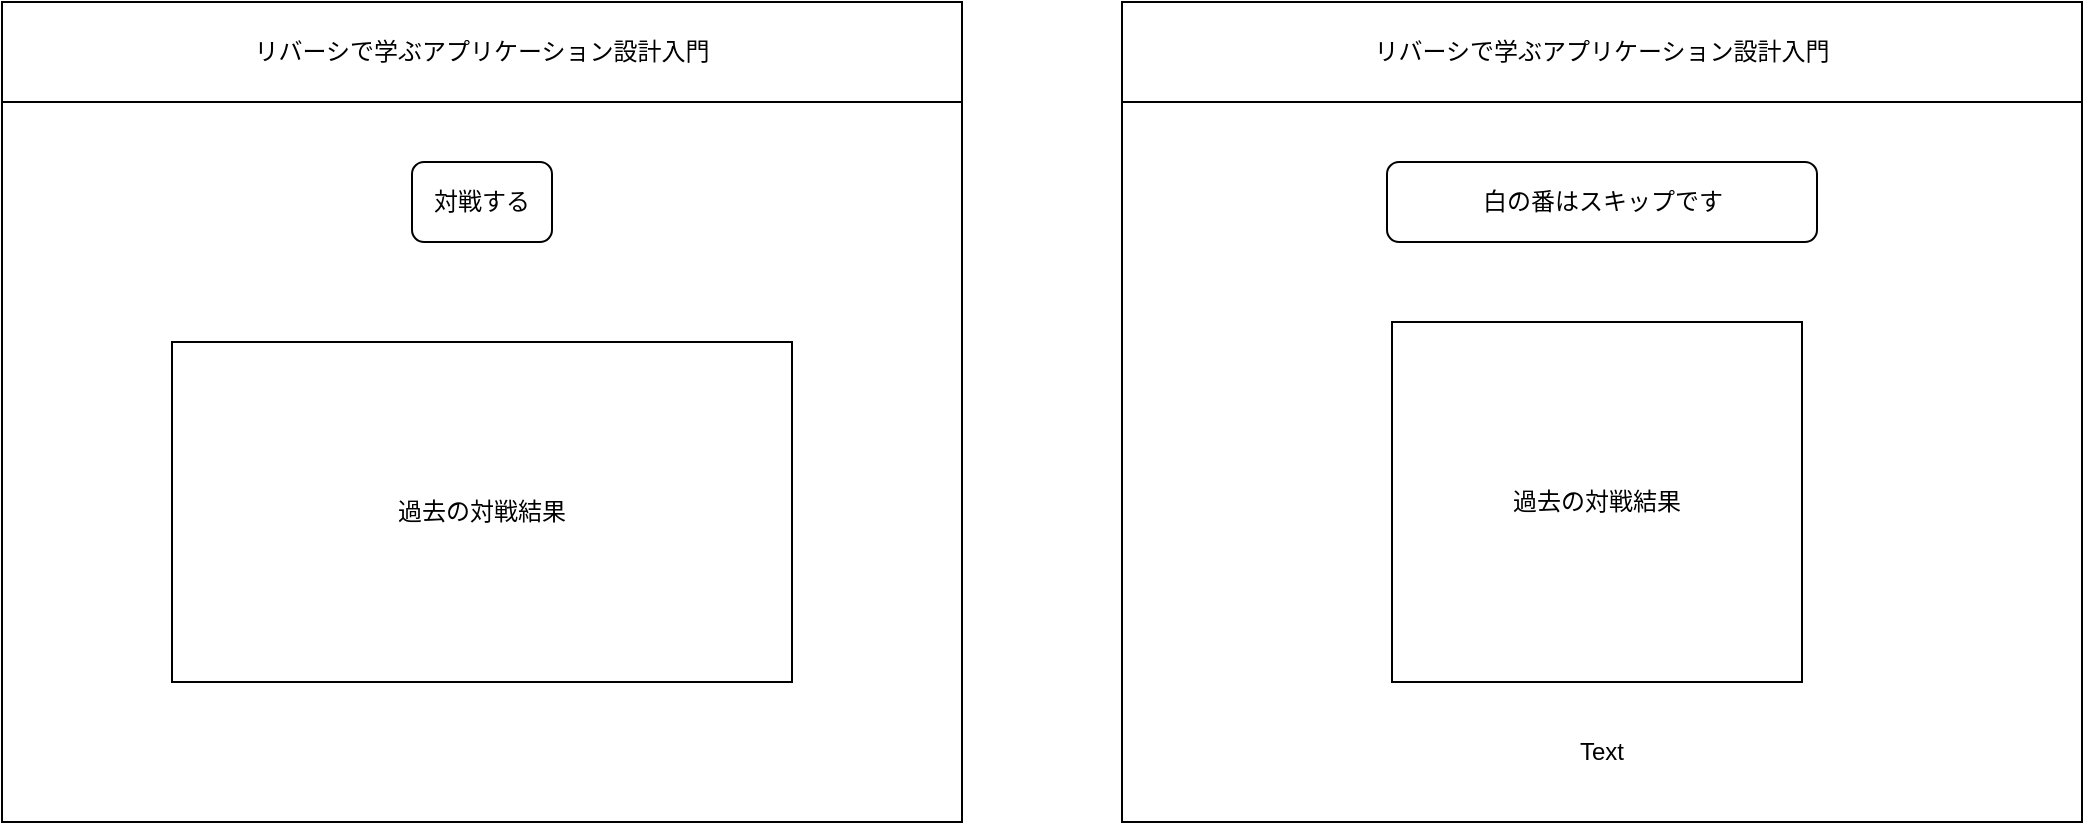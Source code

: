 <mxfile>
    <diagram id="sJpdwtjPj6ZJDL7ftWSy" name="ページ1">
        <mxGraphModel dx="503" dy="915" grid="1" gridSize="10" guides="1" tooltips="1" connect="1" arrows="1" fold="1" page="1" pageScale="1" pageWidth="827" pageHeight="1169" math="0" shadow="0">
            <root>
                <mxCell id="0"/>
                <mxCell id="1" parent="0"/>
                <mxCell id="2" value="" style="rounded=0;whiteSpace=wrap;html=1;fillColor=none;strokeColor=#000000;" parent="1" vertex="1">
                    <mxGeometry x="50" y="50" width="480" height="410" as="geometry"/>
                </mxCell>
                <mxCell id="3" value="リバーシで学ぶアプリケーション設計入門" style="rounded=0;whiteSpace=wrap;html=1;fillColor=none;strokeColor=#000000;" vertex="1" parent="1">
                    <mxGeometry x="50" y="50" width="480" height="50" as="geometry"/>
                </mxCell>
                <mxCell id="4" value="対戦する" style="rounded=1;whiteSpace=wrap;html=1;strokeColor=#000000;fillColor=none;" vertex="1" parent="1">
                    <mxGeometry x="255" y="130" width="70" height="40" as="geometry"/>
                </mxCell>
                <mxCell id="5" value="過去の対戦結果" style="rounded=0;whiteSpace=wrap;html=1;fillColor=none;strokeColor=#000000;" vertex="1" parent="1">
                    <mxGeometry x="135" y="220" width="310" height="170" as="geometry"/>
                </mxCell>
                <mxCell id="9" value="" style="rounded=0;whiteSpace=wrap;html=1;fillColor=none;strokeColor=#000000;" vertex="1" parent="1">
                    <mxGeometry x="610" y="50" width="480" height="410" as="geometry"/>
                </mxCell>
                <mxCell id="10" value="リバーシで学ぶアプリケーション設計入門" style="rounded=0;whiteSpace=wrap;html=1;fillColor=none;strokeColor=#000000;" vertex="1" parent="1">
                    <mxGeometry x="610" y="50" width="480" height="50" as="geometry"/>
                </mxCell>
                <mxCell id="11" value="白の番はスキップです" style="rounded=1;whiteSpace=wrap;html=1;strokeColor=#000000;fillColor=none;" vertex="1" parent="1">
                    <mxGeometry x="742.5" y="130" width="215" height="40" as="geometry"/>
                </mxCell>
                <mxCell id="12" value="過去の対戦結果" style="rounded=0;whiteSpace=wrap;html=1;fillColor=none;strokeColor=#000000;" vertex="1" parent="1">
                    <mxGeometry x="745" y="210" width="205" height="180" as="geometry"/>
                </mxCell>
                <mxCell id="15" value="Text" style="text;html=1;strokeColor=none;fillColor=none;align=center;verticalAlign=middle;whiteSpace=wrap;rounded=0;" vertex="1" parent="1">
                    <mxGeometry x="820" y="410" width="60" height="30" as="geometry"/>
                </mxCell>
            </root>
        </mxGraphModel>
    </diagram>
</mxfile>
